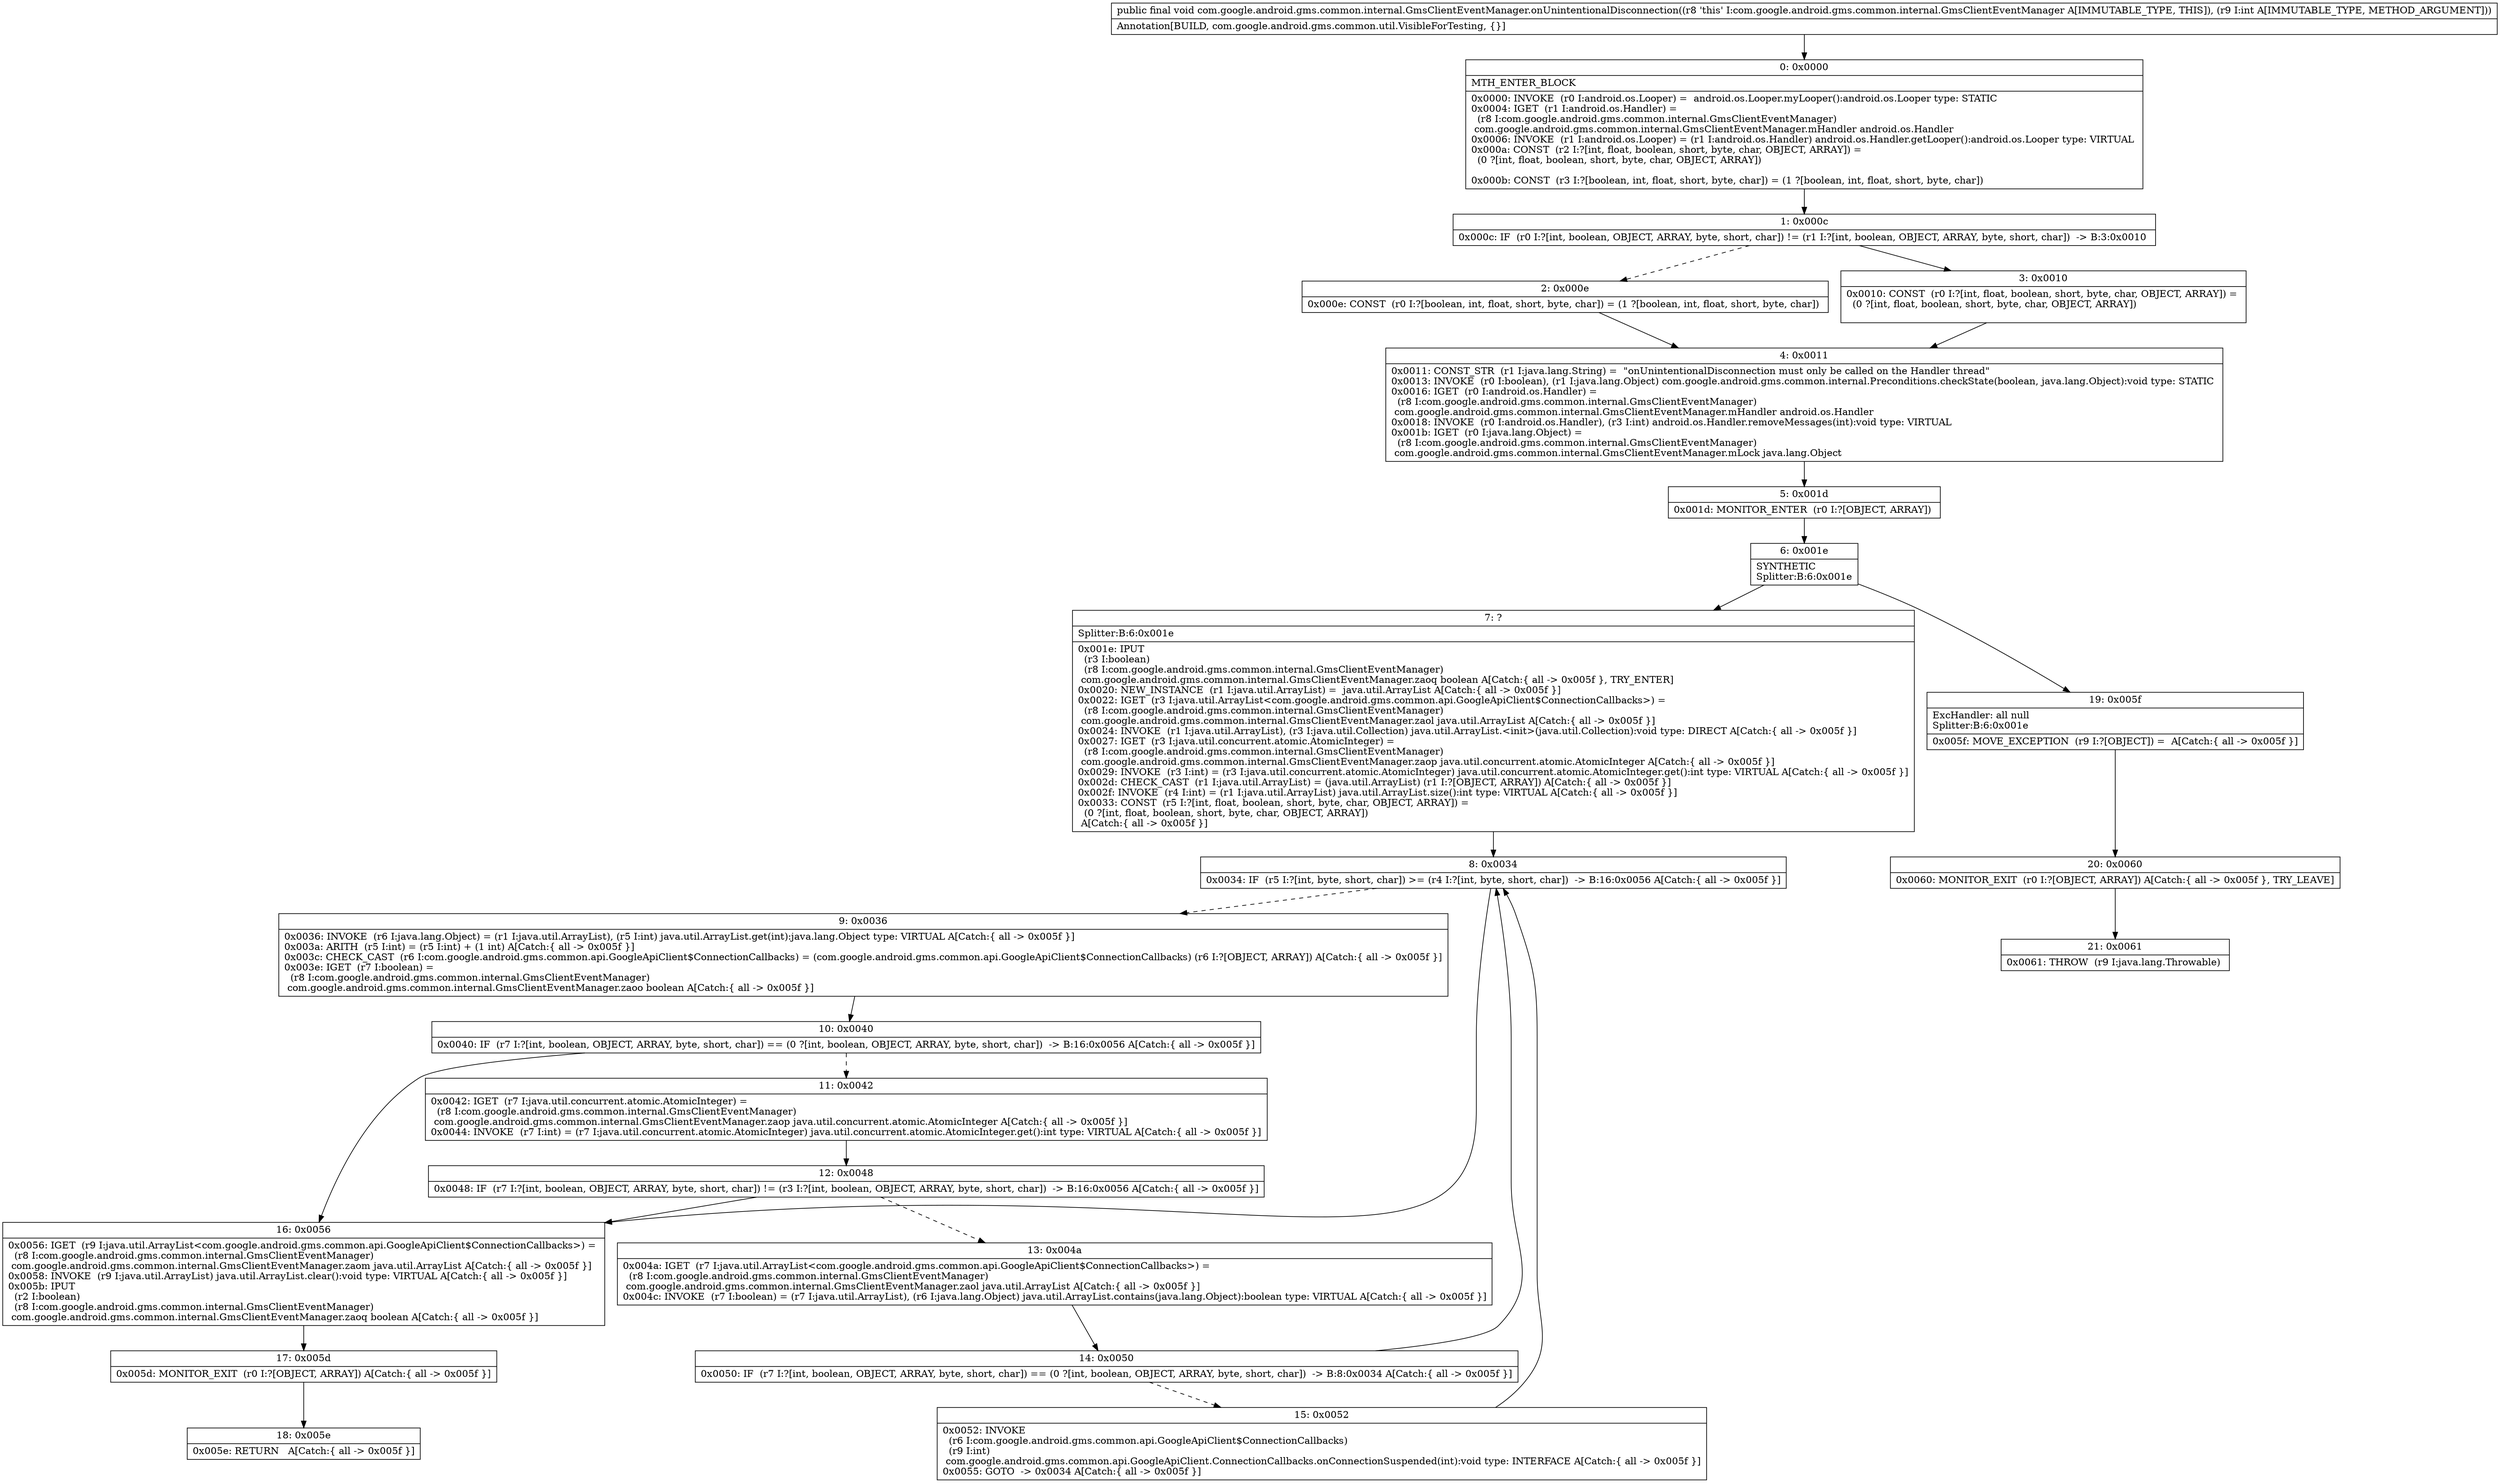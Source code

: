digraph "CFG forcom.google.android.gms.common.internal.GmsClientEventManager.onUnintentionalDisconnection(I)V" {
Node_0 [shape=record,label="{0\:\ 0x0000|MTH_ENTER_BLOCK\l|0x0000: INVOKE  (r0 I:android.os.Looper) =  android.os.Looper.myLooper():android.os.Looper type: STATIC \l0x0004: IGET  (r1 I:android.os.Handler) = \l  (r8 I:com.google.android.gms.common.internal.GmsClientEventManager)\l com.google.android.gms.common.internal.GmsClientEventManager.mHandler android.os.Handler \l0x0006: INVOKE  (r1 I:android.os.Looper) = (r1 I:android.os.Handler) android.os.Handler.getLooper():android.os.Looper type: VIRTUAL \l0x000a: CONST  (r2 I:?[int, float, boolean, short, byte, char, OBJECT, ARRAY]) = \l  (0 ?[int, float, boolean, short, byte, char, OBJECT, ARRAY])\l \l0x000b: CONST  (r3 I:?[boolean, int, float, short, byte, char]) = (1 ?[boolean, int, float, short, byte, char]) \l}"];
Node_1 [shape=record,label="{1\:\ 0x000c|0x000c: IF  (r0 I:?[int, boolean, OBJECT, ARRAY, byte, short, char]) != (r1 I:?[int, boolean, OBJECT, ARRAY, byte, short, char])  \-\> B:3:0x0010 \l}"];
Node_2 [shape=record,label="{2\:\ 0x000e|0x000e: CONST  (r0 I:?[boolean, int, float, short, byte, char]) = (1 ?[boolean, int, float, short, byte, char]) \l}"];
Node_3 [shape=record,label="{3\:\ 0x0010|0x0010: CONST  (r0 I:?[int, float, boolean, short, byte, char, OBJECT, ARRAY]) = \l  (0 ?[int, float, boolean, short, byte, char, OBJECT, ARRAY])\l \l}"];
Node_4 [shape=record,label="{4\:\ 0x0011|0x0011: CONST_STR  (r1 I:java.lang.String) =  \"onUnintentionalDisconnection must only be called on the Handler thread\" \l0x0013: INVOKE  (r0 I:boolean), (r1 I:java.lang.Object) com.google.android.gms.common.internal.Preconditions.checkState(boolean, java.lang.Object):void type: STATIC \l0x0016: IGET  (r0 I:android.os.Handler) = \l  (r8 I:com.google.android.gms.common.internal.GmsClientEventManager)\l com.google.android.gms.common.internal.GmsClientEventManager.mHandler android.os.Handler \l0x0018: INVOKE  (r0 I:android.os.Handler), (r3 I:int) android.os.Handler.removeMessages(int):void type: VIRTUAL \l0x001b: IGET  (r0 I:java.lang.Object) = \l  (r8 I:com.google.android.gms.common.internal.GmsClientEventManager)\l com.google.android.gms.common.internal.GmsClientEventManager.mLock java.lang.Object \l}"];
Node_5 [shape=record,label="{5\:\ 0x001d|0x001d: MONITOR_ENTER  (r0 I:?[OBJECT, ARRAY]) \l}"];
Node_6 [shape=record,label="{6\:\ 0x001e|SYNTHETIC\lSplitter:B:6:0x001e\l}"];
Node_7 [shape=record,label="{7\:\ ?|Splitter:B:6:0x001e\l|0x001e: IPUT  \l  (r3 I:boolean)\l  (r8 I:com.google.android.gms.common.internal.GmsClientEventManager)\l com.google.android.gms.common.internal.GmsClientEventManager.zaoq boolean A[Catch:\{ all \-\> 0x005f \}, TRY_ENTER]\l0x0020: NEW_INSTANCE  (r1 I:java.util.ArrayList) =  java.util.ArrayList A[Catch:\{ all \-\> 0x005f \}]\l0x0022: IGET  (r3 I:java.util.ArrayList\<com.google.android.gms.common.api.GoogleApiClient$ConnectionCallbacks\>) = \l  (r8 I:com.google.android.gms.common.internal.GmsClientEventManager)\l com.google.android.gms.common.internal.GmsClientEventManager.zaol java.util.ArrayList A[Catch:\{ all \-\> 0x005f \}]\l0x0024: INVOKE  (r1 I:java.util.ArrayList), (r3 I:java.util.Collection) java.util.ArrayList.\<init\>(java.util.Collection):void type: DIRECT A[Catch:\{ all \-\> 0x005f \}]\l0x0027: IGET  (r3 I:java.util.concurrent.atomic.AtomicInteger) = \l  (r8 I:com.google.android.gms.common.internal.GmsClientEventManager)\l com.google.android.gms.common.internal.GmsClientEventManager.zaop java.util.concurrent.atomic.AtomicInteger A[Catch:\{ all \-\> 0x005f \}]\l0x0029: INVOKE  (r3 I:int) = (r3 I:java.util.concurrent.atomic.AtomicInteger) java.util.concurrent.atomic.AtomicInteger.get():int type: VIRTUAL A[Catch:\{ all \-\> 0x005f \}]\l0x002d: CHECK_CAST  (r1 I:java.util.ArrayList) = (java.util.ArrayList) (r1 I:?[OBJECT, ARRAY]) A[Catch:\{ all \-\> 0x005f \}]\l0x002f: INVOKE  (r4 I:int) = (r1 I:java.util.ArrayList) java.util.ArrayList.size():int type: VIRTUAL A[Catch:\{ all \-\> 0x005f \}]\l0x0033: CONST  (r5 I:?[int, float, boolean, short, byte, char, OBJECT, ARRAY]) = \l  (0 ?[int, float, boolean, short, byte, char, OBJECT, ARRAY])\l A[Catch:\{ all \-\> 0x005f \}]\l}"];
Node_8 [shape=record,label="{8\:\ 0x0034|0x0034: IF  (r5 I:?[int, byte, short, char]) \>= (r4 I:?[int, byte, short, char])  \-\> B:16:0x0056 A[Catch:\{ all \-\> 0x005f \}]\l}"];
Node_9 [shape=record,label="{9\:\ 0x0036|0x0036: INVOKE  (r6 I:java.lang.Object) = (r1 I:java.util.ArrayList), (r5 I:int) java.util.ArrayList.get(int):java.lang.Object type: VIRTUAL A[Catch:\{ all \-\> 0x005f \}]\l0x003a: ARITH  (r5 I:int) = (r5 I:int) + (1 int) A[Catch:\{ all \-\> 0x005f \}]\l0x003c: CHECK_CAST  (r6 I:com.google.android.gms.common.api.GoogleApiClient$ConnectionCallbacks) = (com.google.android.gms.common.api.GoogleApiClient$ConnectionCallbacks) (r6 I:?[OBJECT, ARRAY]) A[Catch:\{ all \-\> 0x005f \}]\l0x003e: IGET  (r7 I:boolean) = \l  (r8 I:com.google.android.gms.common.internal.GmsClientEventManager)\l com.google.android.gms.common.internal.GmsClientEventManager.zaoo boolean A[Catch:\{ all \-\> 0x005f \}]\l}"];
Node_10 [shape=record,label="{10\:\ 0x0040|0x0040: IF  (r7 I:?[int, boolean, OBJECT, ARRAY, byte, short, char]) == (0 ?[int, boolean, OBJECT, ARRAY, byte, short, char])  \-\> B:16:0x0056 A[Catch:\{ all \-\> 0x005f \}]\l}"];
Node_11 [shape=record,label="{11\:\ 0x0042|0x0042: IGET  (r7 I:java.util.concurrent.atomic.AtomicInteger) = \l  (r8 I:com.google.android.gms.common.internal.GmsClientEventManager)\l com.google.android.gms.common.internal.GmsClientEventManager.zaop java.util.concurrent.atomic.AtomicInteger A[Catch:\{ all \-\> 0x005f \}]\l0x0044: INVOKE  (r7 I:int) = (r7 I:java.util.concurrent.atomic.AtomicInteger) java.util.concurrent.atomic.AtomicInteger.get():int type: VIRTUAL A[Catch:\{ all \-\> 0x005f \}]\l}"];
Node_12 [shape=record,label="{12\:\ 0x0048|0x0048: IF  (r7 I:?[int, boolean, OBJECT, ARRAY, byte, short, char]) != (r3 I:?[int, boolean, OBJECT, ARRAY, byte, short, char])  \-\> B:16:0x0056 A[Catch:\{ all \-\> 0x005f \}]\l}"];
Node_13 [shape=record,label="{13\:\ 0x004a|0x004a: IGET  (r7 I:java.util.ArrayList\<com.google.android.gms.common.api.GoogleApiClient$ConnectionCallbacks\>) = \l  (r8 I:com.google.android.gms.common.internal.GmsClientEventManager)\l com.google.android.gms.common.internal.GmsClientEventManager.zaol java.util.ArrayList A[Catch:\{ all \-\> 0x005f \}]\l0x004c: INVOKE  (r7 I:boolean) = (r7 I:java.util.ArrayList), (r6 I:java.lang.Object) java.util.ArrayList.contains(java.lang.Object):boolean type: VIRTUAL A[Catch:\{ all \-\> 0x005f \}]\l}"];
Node_14 [shape=record,label="{14\:\ 0x0050|0x0050: IF  (r7 I:?[int, boolean, OBJECT, ARRAY, byte, short, char]) == (0 ?[int, boolean, OBJECT, ARRAY, byte, short, char])  \-\> B:8:0x0034 A[Catch:\{ all \-\> 0x005f \}]\l}"];
Node_15 [shape=record,label="{15\:\ 0x0052|0x0052: INVOKE  \l  (r6 I:com.google.android.gms.common.api.GoogleApiClient$ConnectionCallbacks)\l  (r9 I:int)\l com.google.android.gms.common.api.GoogleApiClient.ConnectionCallbacks.onConnectionSuspended(int):void type: INTERFACE A[Catch:\{ all \-\> 0x005f \}]\l0x0055: GOTO  \-\> 0x0034 A[Catch:\{ all \-\> 0x005f \}]\l}"];
Node_16 [shape=record,label="{16\:\ 0x0056|0x0056: IGET  (r9 I:java.util.ArrayList\<com.google.android.gms.common.api.GoogleApiClient$ConnectionCallbacks\>) = \l  (r8 I:com.google.android.gms.common.internal.GmsClientEventManager)\l com.google.android.gms.common.internal.GmsClientEventManager.zaom java.util.ArrayList A[Catch:\{ all \-\> 0x005f \}]\l0x0058: INVOKE  (r9 I:java.util.ArrayList) java.util.ArrayList.clear():void type: VIRTUAL A[Catch:\{ all \-\> 0x005f \}]\l0x005b: IPUT  \l  (r2 I:boolean)\l  (r8 I:com.google.android.gms.common.internal.GmsClientEventManager)\l com.google.android.gms.common.internal.GmsClientEventManager.zaoq boolean A[Catch:\{ all \-\> 0x005f \}]\l}"];
Node_17 [shape=record,label="{17\:\ 0x005d|0x005d: MONITOR_EXIT  (r0 I:?[OBJECT, ARRAY]) A[Catch:\{ all \-\> 0x005f \}]\l}"];
Node_18 [shape=record,label="{18\:\ 0x005e|0x005e: RETURN   A[Catch:\{ all \-\> 0x005f \}]\l}"];
Node_19 [shape=record,label="{19\:\ 0x005f|ExcHandler: all null\lSplitter:B:6:0x001e\l|0x005f: MOVE_EXCEPTION  (r9 I:?[OBJECT]) =  A[Catch:\{ all \-\> 0x005f \}]\l}"];
Node_20 [shape=record,label="{20\:\ 0x0060|0x0060: MONITOR_EXIT  (r0 I:?[OBJECT, ARRAY]) A[Catch:\{ all \-\> 0x005f \}, TRY_LEAVE]\l}"];
Node_21 [shape=record,label="{21\:\ 0x0061|0x0061: THROW  (r9 I:java.lang.Throwable) \l}"];
MethodNode[shape=record,label="{public final void com.google.android.gms.common.internal.GmsClientEventManager.onUnintentionalDisconnection((r8 'this' I:com.google.android.gms.common.internal.GmsClientEventManager A[IMMUTABLE_TYPE, THIS]), (r9 I:int A[IMMUTABLE_TYPE, METHOD_ARGUMENT]))  | Annotation[BUILD, com.google.android.gms.common.util.VisibleForTesting, \{\}]\l}"];
MethodNode -> Node_0;
Node_0 -> Node_1;
Node_1 -> Node_2[style=dashed];
Node_1 -> Node_3;
Node_2 -> Node_4;
Node_3 -> Node_4;
Node_4 -> Node_5;
Node_5 -> Node_6;
Node_6 -> Node_7;
Node_6 -> Node_19;
Node_7 -> Node_8;
Node_8 -> Node_9[style=dashed];
Node_8 -> Node_16;
Node_9 -> Node_10;
Node_10 -> Node_11[style=dashed];
Node_10 -> Node_16;
Node_11 -> Node_12;
Node_12 -> Node_13[style=dashed];
Node_12 -> Node_16;
Node_13 -> Node_14;
Node_14 -> Node_8;
Node_14 -> Node_15[style=dashed];
Node_15 -> Node_8;
Node_16 -> Node_17;
Node_17 -> Node_18;
Node_19 -> Node_20;
Node_20 -> Node_21;
}

